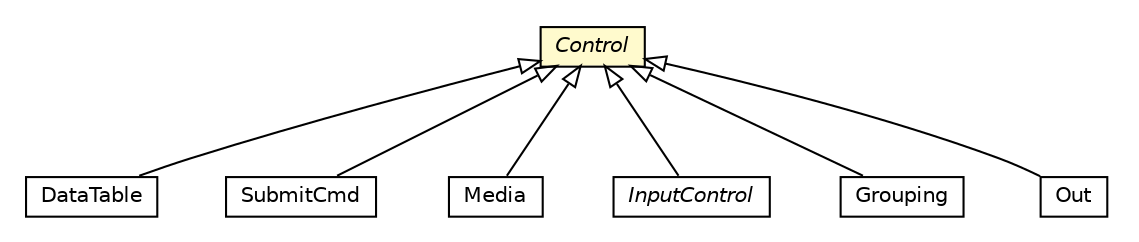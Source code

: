 #!/usr/local/bin/dot
#
# Class diagram 
# Generated by UMLGraph version R5_6-24-gf6e263 (http://www.umlgraph.org/)
#

digraph G {
	edge [fontname="Helvetica",fontsize=10,labelfontname="Helvetica",labelfontsize=10];
	node [fontname="Helvetica",fontsize=10,shape=plaintext];
	nodesep=0.25;
	ranksep=0.5;
	// org.universAAL.support.utils.ui.DataTable
	c3230124 [label=<<table title="org.universAAL.support.utils.ui.DataTable" border="0" cellborder="1" cellspacing="0" cellpadding="2" port="p" href="./DataTable.html">
		<tr><td><table border="0" cellspacing="0" cellpadding="1">
<tr><td align="center" balign="center"> DataTable </td></tr>
		</table></td></tr>
		</table>>, URL="./DataTable.html", fontname="Helvetica", fontcolor="black", fontsize=10.0];
	// org.universAAL.support.utils.ui.SubmitCmd
	c3230126 [label=<<table title="org.universAAL.support.utils.ui.SubmitCmd" border="0" cellborder="1" cellspacing="0" cellpadding="2" port="p" href="./SubmitCmd.html">
		<tr><td><table border="0" cellspacing="0" cellpadding="1">
<tr><td align="center" balign="center"> SubmitCmd </td></tr>
		</table></td></tr>
		</table>>, URL="./SubmitCmd.html", fontname="Helvetica", fontcolor="black", fontsize=10.0];
	// org.universAAL.support.utils.ui.Media
	c3230131 [label=<<table title="org.universAAL.support.utils.ui.Media" border="0" cellborder="1" cellspacing="0" cellpadding="2" port="p" href="./Media.html">
		<tr><td><table border="0" cellspacing="0" cellpadding="1">
<tr><td align="center" balign="center"> Media </td></tr>
		</table></td></tr>
		</table>>, URL="./Media.html", fontname="Helvetica", fontcolor="black", fontsize=10.0];
	// org.universAAL.support.utils.ui.InputControl
	c3230134 [label=<<table title="org.universAAL.support.utils.ui.InputControl" border="0" cellborder="1" cellspacing="0" cellpadding="2" port="p" href="./InputControl.html">
		<tr><td><table border="0" cellspacing="0" cellpadding="1">
<tr><td align="center" balign="center"><font face="Helvetica-Oblique"> InputControl </font></td></tr>
		</table></td></tr>
		</table>>, URL="./InputControl.html", fontname="Helvetica", fontcolor="black", fontsize=10.0];
	// org.universAAL.support.utils.ui.Control
	c3230135 [label=<<table title="org.universAAL.support.utils.ui.Control" border="0" cellborder="1" cellspacing="0" cellpadding="2" port="p" bgcolor="lemonChiffon" href="./Control.html">
		<tr><td><table border="0" cellspacing="0" cellpadding="1">
<tr><td align="center" balign="center"><font face="Helvetica-Oblique"> Control </font></td></tr>
		</table></td></tr>
		</table>>, URL="./Control.html", fontname="Helvetica", fontcolor="black", fontsize=10.0];
	// org.universAAL.support.utils.ui.Grouping
	c3230136 [label=<<table title="org.universAAL.support.utils.ui.Grouping" border="0" cellborder="1" cellspacing="0" cellpadding="2" port="p" href="./Grouping.html">
		<tr><td><table border="0" cellspacing="0" cellpadding="1">
<tr><td align="center" balign="center"> Grouping </td></tr>
		</table></td></tr>
		</table>>, URL="./Grouping.html", fontname="Helvetica", fontcolor="black", fontsize=10.0];
	// org.universAAL.support.utils.ui.Out
	c3230137 [label=<<table title="org.universAAL.support.utils.ui.Out" border="0" cellborder="1" cellspacing="0" cellpadding="2" port="p" href="./Out.html">
		<tr><td><table border="0" cellspacing="0" cellpadding="1">
<tr><td align="center" balign="center"> Out </td></tr>
		</table></td></tr>
		</table>>, URL="./Out.html", fontname="Helvetica", fontcolor="black", fontsize=10.0];
	//org.universAAL.support.utils.ui.DataTable extends org.universAAL.support.utils.ui.Control
	c3230135:p -> c3230124:p [dir=back,arrowtail=empty];
	//org.universAAL.support.utils.ui.SubmitCmd extends org.universAAL.support.utils.ui.Control
	c3230135:p -> c3230126:p [dir=back,arrowtail=empty];
	//org.universAAL.support.utils.ui.Media extends org.universAAL.support.utils.ui.Control
	c3230135:p -> c3230131:p [dir=back,arrowtail=empty];
	//org.universAAL.support.utils.ui.InputControl extends org.universAAL.support.utils.ui.Control
	c3230135:p -> c3230134:p [dir=back,arrowtail=empty];
	//org.universAAL.support.utils.ui.Grouping extends org.universAAL.support.utils.ui.Control
	c3230135:p -> c3230136:p [dir=back,arrowtail=empty];
	//org.universAAL.support.utils.ui.Out extends org.universAAL.support.utils.ui.Control
	c3230135:p -> c3230137:p [dir=back,arrowtail=empty];
}

